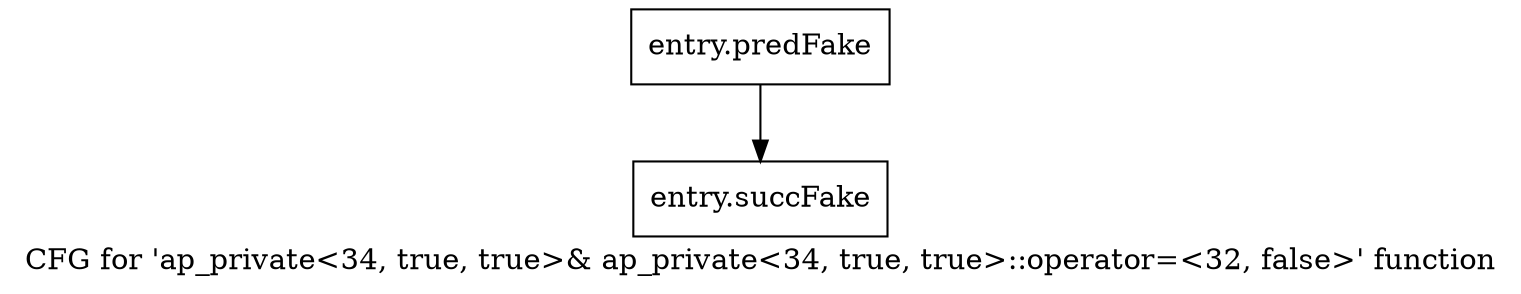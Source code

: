 digraph "CFG for 'ap_private\<34, true, true\>& ap_private\<34, true, true\>::operator=\<32, false\>' function" {
	label="CFG for 'ap_private\<34, true, true\>& ap_private\<34, true, true\>::operator=\<32, false\>' function";

	Node0x58da990 [shape=record,filename="",linenumber="",label="{entry.predFake}"];
	Node0x58da990 -> Node0x5adf230[ callList="" memoryops="" filename="/home/omerfaruk/tools/Xilinx/Vitis_HLS/2023.2/include/etc/ap_private.h" execusionnum="2"];
	Node0x5adf230 [shape=record,filename="/home/omerfaruk/tools/Xilinx/Vitis_HLS/2023.2/include/etc/ap_private.h",linenumber="1463",label="{entry.succFake}"];
}
